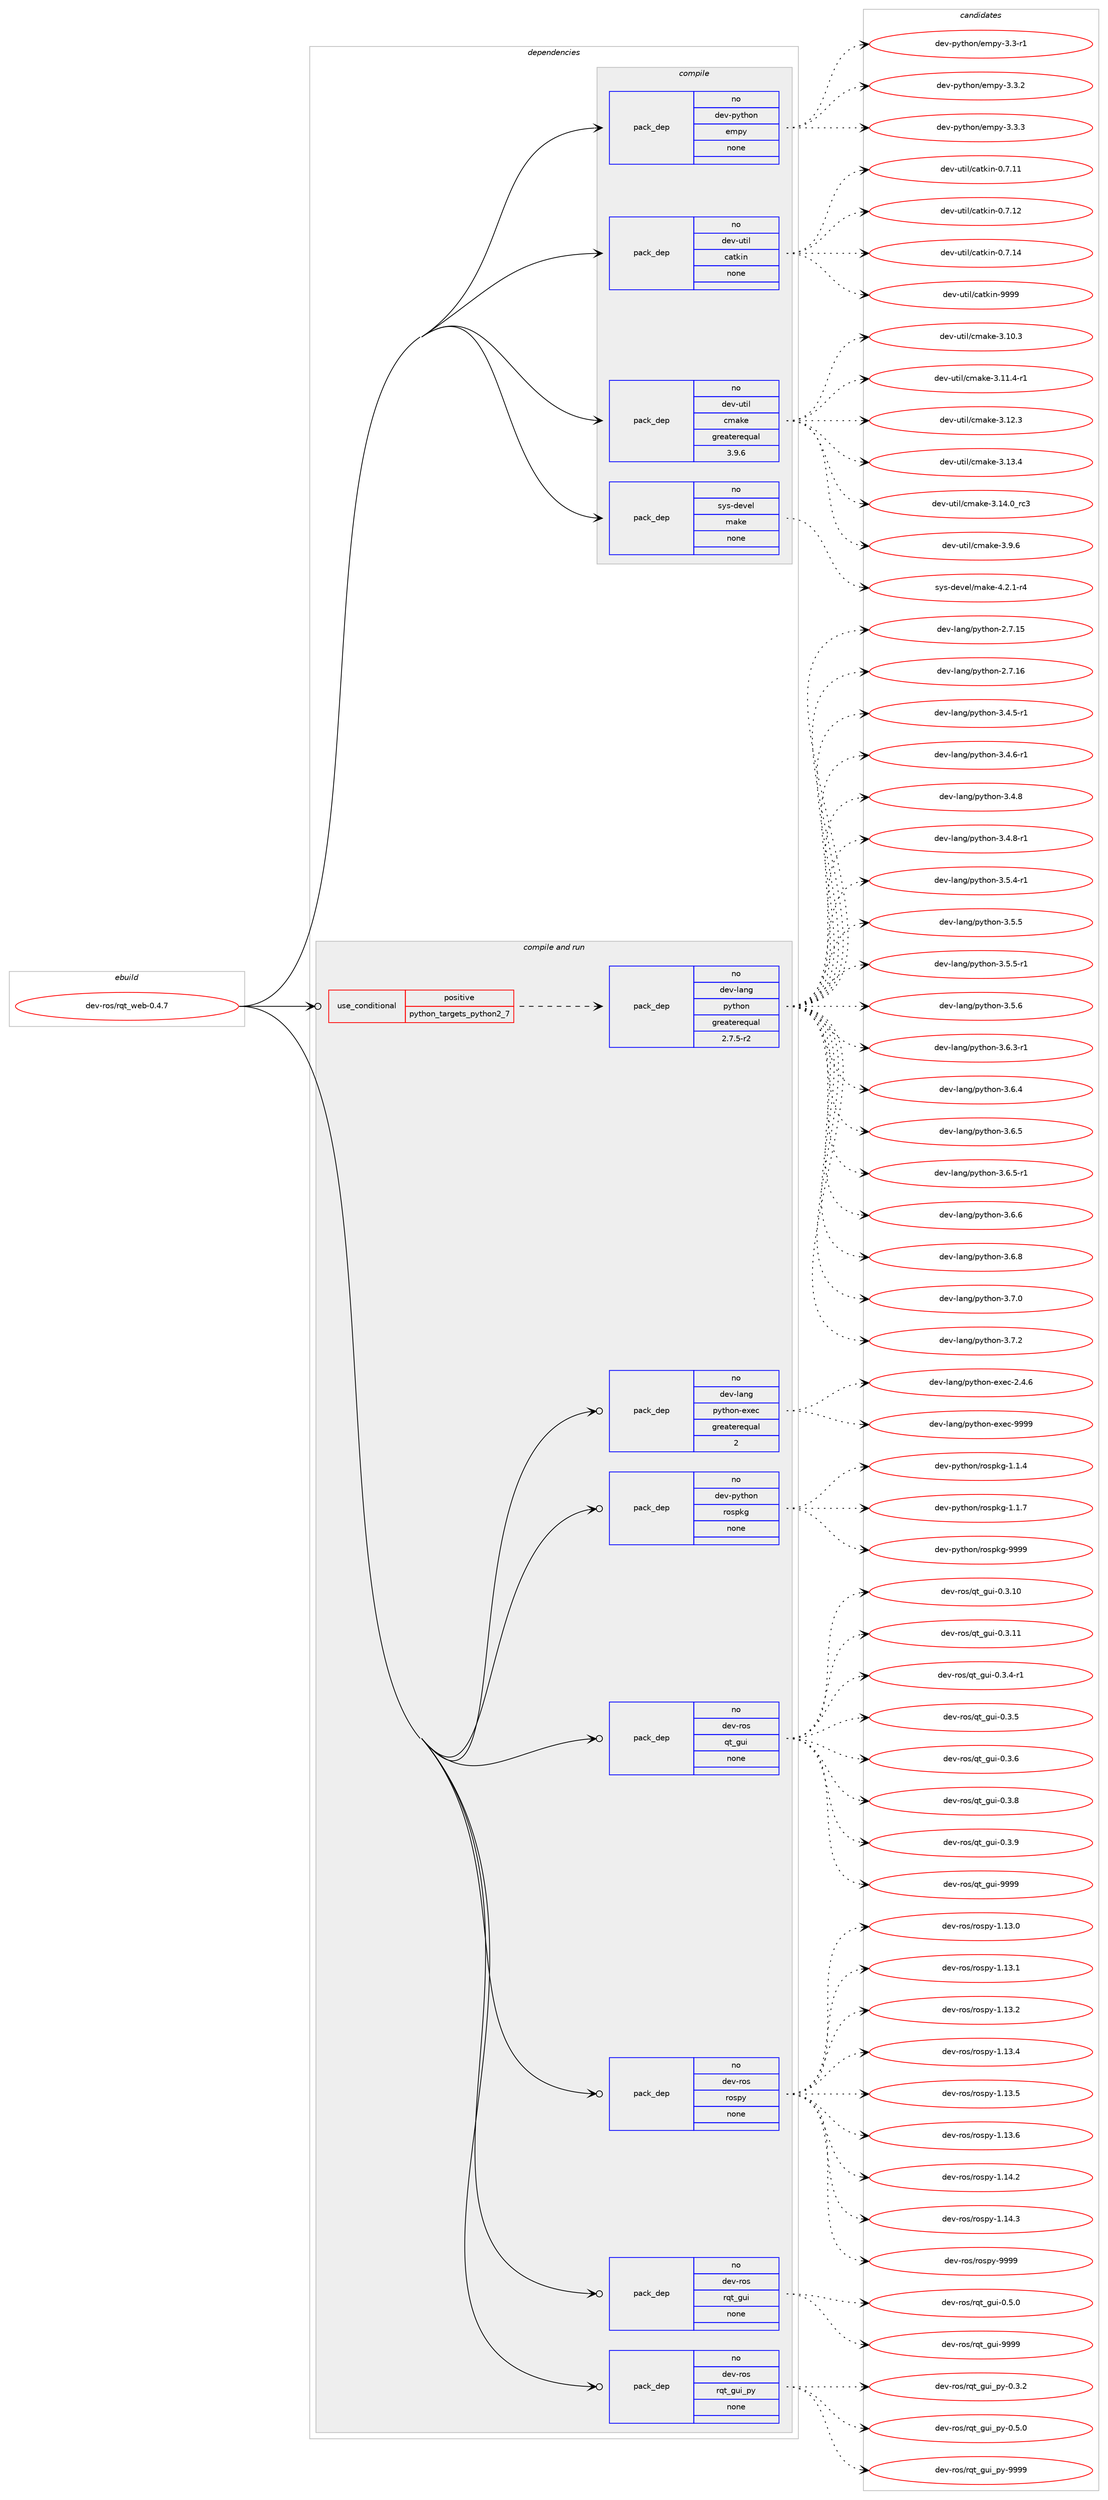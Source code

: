 digraph prolog {

# *************
# Graph options
# *************

newrank=true;
concentrate=true;
compound=true;
graph [rankdir=LR,fontname=Helvetica,fontsize=10,ranksep=1.5];#, ranksep=2.5, nodesep=0.2];
edge  [arrowhead=vee];
node  [fontname=Helvetica,fontsize=10];

# **********
# The ebuild
# **********

subgraph cluster_leftcol {
color=gray;
rank=same;
label=<<i>ebuild</i>>;
id [label="dev-ros/rqt_web-0.4.7", color=red, width=4, href="../dev-ros/rqt_web-0.4.7.svg"];
}

# ****************
# The dependencies
# ****************

subgraph cluster_midcol {
color=gray;
label=<<i>dependencies</i>>;
subgraph cluster_compile {
fillcolor="#eeeeee";
style=filled;
label=<<i>compile</i>>;
subgraph pack1056413 {
dependency1470377 [label=<<TABLE BORDER="0" CELLBORDER="1" CELLSPACING="0" CELLPADDING="4" WIDTH="220"><TR><TD ROWSPAN="6" CELLPADDING="30">pack_dep</TD></TR><TR><TD WIDTH="110">no</TD></TR><TR><TD>dev-python</TD></TR><TR><TD>empy</TD></TR><TR><TD>none</TD></TR><TR><TD></TD></TR></TABLE>>, shape=none, color=blue];
}
id:e -> dependency1470377:w [weight=20,style="solid",arrowhead="vee"];
subgraph pack1056414 {
dependency1470378 [label=<<TABLE BORDER="0" CELLBORDER="1" CELLSPACING="0" CELLPADDING="4" WIDTH="220"><TR><TD ROWSPAN="6" CELLPADDING="30">pack_dep</TD></TR><TR><TD WIDTH="110">no</TD></TR><TR><TD>dev-util</TD></TR><TR><TD>catkin</TD></TR><TR><TD>none</TD></TR><TR><TD></TD></TR></TABLE>>, shape=none, color=blue];
}
id:e -> dependency1470378:w [weight=20,style="solid",arrowhead="vee"];
subgraph pack1056415 {
dependency1470379 [label=<<TABLE BORDER="0" CELLBORDER="1" CELLSPACING="0" CELLPADDING="4" WIDTH="220"><TR><TD ROWSPAN="6" CELLPADDING="30">pack_dep</TD></TR><TR><TD WIDTH="110">no</TD></TR><TR><TD>dev-util</TD></TR><TR><TD>cmake</TD></TR><TR><TD>greaterequal</TD></TR><TR><TD>3.9.6</TD></TR></TABLE>>, shape=none, color=blue];
}
id:e -> dependency1470379:w [weight=20,style="solid",arrowhead="vee"];
subgraph pack1056416 {
dependency1470380 [label=<<TABLE BORDER="0" CELLBORDER="1" CELLSPACING="0" CELLPADDING="4" WIDTH="220"><TR><TD ROWSPAN="6" CELLPADDING="30">pack_dep</TD></TR><TR><TD WIDTH="110">no</TD></TR><TR><TD>sys-devel</TD></TR><TR><TD>make</TD></TR><TR><TD>none</TD></TR><TR><TD></TD></TR></TABLE>>, shape=none, color=blue];
}
id:e -> dependency1470380:w [weight=20,style="solid",arrowhead="vee"];
}
subgraph cluster_compileandrun {
fillcolor="#eeeeee";
style=filled;
label=<<i>compile and run</i>>;
subgraph cond390574 {
dependency1470381 [label=<<TABLE BORDER="0" CELLBORDER="1" CELLSPACING="0" CELLPADDING="4"><TR><TD ROWSPAN="3" CELLPADDING="10">use_conditional</TD></TR><TR><TD>positive</TD></TR><TR><TD>python_targets_python2_7</TD></TR></TABLE>>, shape=none, color=red];
subgraph pack1056417 {
dependency1470382 [label=<<TABLE BORDER="0" CELLBORDER="1" CELLSPACING="0" CELLPADDING="4" WIDTH="220"><TR><TD ROWSPAN="6" CELLPADDING="30">pack_dep</TD></TR><TR><TD WIDTH="110">no</TD></TR><TR><TD>dev-lang</TD></TR><TR><TD>python</TD></TR><TR><TD>greaterequal</TD></TR><TR><TD>2.7.5-r2</TD></TR></TABLE>>, shape=none, color=blue];
}
dependency1470381:e -> dependency1470382:w [weight=20,style="dashed",arrowhead="vee"];
}
id:e -> dependency1470381:w [weight=20,style="solid",arrowhead="odotvee"];
subgraph pack1056418 {
dependency1470383 [label=<<TABLE BORDER="0" CELLBORDER="1" CELLSPACING="0" CELLPADDING="4" WIDTH="220"><TR><TD ROWSPAN="6" CELLPADDING="30">pack_dep</TD></TR><TR><TD WIDTH="110">no</TD></TR><TR><TD>dev-lang</TD></TR><TR><TD>python-exec</TD></TR><TR><TD>greaterequal</TD></TR><TR><TD>2</TD></TR></TABLE>>, shape=none, color=blue];
}
id:e -> dependency1470383:w [weight=20,style="solid",arrowhead="odotvee"];
subgraph pack1056419 {
dependency1470384 [label=<<TABLE BORDER="0" CELLBORDER="1" CELLSPACING="0" CELLPADDING="4" WIDTH="220"><TR><TD ROWSPAN="6" CELLPADDING="30">pack_dep</TD></TR><TR><TD WIDTH="110">no</TD></TR><TR><TD>dev-python</TD></TR><TR><TD>rospkg</TD></TR><TR><TD>none</TD></TR><TR><TD></TD></TR></TABLE>>, shape=none, color=blue];
}
id:e -> dependency1470384:w [weight=20,style="solid",arrowhead="odotvee"];
subgraph pack1056420 {
dependency1470385 [label=<<TABLE BORDER="0" CELLBORDER="1" CELLSPACING="0" CELLPADDING="4" WIDTH="220"><TR><TD ROWSPAN="6" CELLPADDING="30">pack_dep</TD></TR><TR><TD WIDTH="110">no</TD></TR><TR><TD>dev-ros</TD></TR><TR><TD>qt_gui</TD></TR><TR><TD>none</TD></TR><TR><TD></TD></TR></TABLE>>, shape=none, color=blue];
}
id:e -> dependency1470385:w [weight=20,style="solid",arrowhead="odotvee"];
subgraph pack1056421 {
dependency1470386 [label=<<TABLE BORDER="0" CELLBORDER="1" CELLSPACING="0" CELLPADDING="4" WIDTH="220"><TR><TD ROWSPAN="6" CELLPADDING="30">pack_dep</TD></TR><TR><TD WIDTH="110">no</TD></TR><TR><TD>dev-ros</TD></TR><TR><TD>rospy</TD></TR><TR><TD>none</TD></TR><TR><TD></TD></TR></TABLE>>, shape=none, color=blue];
}
id:e -> dependency1470386:w [weight=20,style="solid",arrowhead="odotvee"];
subgraph pack1056422 {
dependency1470387 [label=<<TABLE BORDER="0" CELLBORDER="1" CELLSPACING="0" CELLPADDING="4" WIDTH="220"><TR><TD ROWSPAN="6" CELLPADDING="30">pack_dep</TD></TR><TR><TD WIDTH="110">no</TD></TR><TR><TD>dev-ros</TD></TR><TR><TD>rqt_gui</TD></TR><TR><TD>none</TD></TR><TR><TD></TD></TR></TABLE>>, shape=none, color=blue];
}
id:e -> dependency1470387:w [weight=20,style="solid",arrowhead="odotvee"];
subgraph pack1056423 {
dependency1470388 [label=<<TABLE BORDER="0" CELLBORDER="1" CELLSPACING="0" CELLPADDING="4" WIDTH="220"><TR><TD ROWSPAN="6" CELLPADDING="30">pack_dep</TD></TR><TR><TD WIDTH="110">no</TD></TR><TR><TD>dev-ros</TD></TR><TR><TD>rqt_gui_py</TD></TR><TR><TD>none</TD></TR><TR><TD></TD></TR></TABLE>>, shape=none, color=blue];
}
id:e -> dependency1470388:w [weight=20,style="solid",arrowhead="odotvee"];
}
subgraph cluster_run {
fillcolor="#eeeeee";
style=filled;
label=<<i>run</i>>;
}
}

# **************
# The candidates
# **************

subgraph cluster_choices {
rank=same;
color=gray;
label=<<i>candidates</i>>;

subgraph choice1056413 {
color=black;
nodesep=1;
choice1001011184511212111610411111047101109112121455146514511449 [label="dev-python/empy-3.3-r1", color=red, width=4,href="../dev-python/empy-3.3-r1.svg"];
choice1001011184511212111610411111047101109112121455146514650 [label="dev-python/empy-3.3.2", color=red, width=4,href="../dev-python/empy-3.3.2.svg"];
choice1001011184511212111610411111047101109112121455146514651 [label="dev-python/empy-3.3.3", color=red, width=4,href="../dev-python/empy-3.3.3.svg"];
dependency1470377:e -> choice1001011184511212111610411111047101109112121455146514511449:w [style=dotted,weight="100"];
dependency1470377:e -> choice1001011184511212111610411111047101109112121455146514650:w [style=dotted,weight="100"];
dependency1470377:e -> choice1001011184511212111610411111047101109112121455146514651:w [style=dotted,weight="100"];
}
subgraph choice1056414 {
color=black;
nodesep=1;
choice1001011184511711610510847999711610710511045484655464949 [label="dev-util/catkin-0.7.11", color=red, width=4,href="../dev-util/catkin-0.7.11.svg"];
choice1001011184511711610510847999711610710511045484655464950 [label="dev-util/catkin-0.7.12", color=red, width=4,href="../dev-util/catkin-0.7.12.svg"];
choice1001011184511711610510847999711610710511045484655464952 [label="dev-util/catkin-0.7.14", color=red, width=4,href="../dev-util/catkin-0.7.14.svg"];
choice100101118451171161051084799971161071051104557575757 [label="dev-util/catkin-9999", color=red, width=4,href="../dev-util/catkin-9999.svg"];
dependency1470378:e -> choice1001011184511711610510847999711610710511045484655464949:w [style=dotted,weight="100"];
dependency1470378:e -> choice1001011184511711610510847999711610710511045484655464950:w [style=dotted,weight="100"];
dependency1470378:e -> choice1001011184511711610510847999711610710511045484655464952:w [style=dotted,weight="100"];
dependency1470378:e -> choice100101118451171161051084799971161071051104557575757:w [style=dotted,weight="100"];
}
subgraph choice1056415 {
color=black;
nodesep=1;
choice1001011184511711610510847991099710710145514649484651 [label="dev-util/cmake-3.10.3", color=red, width=4,href="../dev-util/cmake-3.10.3.svg"];
choice10010111845117116105108479910997107101455146494946524511449 [label="dev-util/cmake-3.11.4-r1", color=red, width=4,href="../dev-util/cmake-3.11.4-r1.svg"];
choice1001011184511711610510847991099710710145514649504651 [label="dev-util/cmake-3.12.3", color=red, width=4,href="../dev-util/cmake-3.12.3.svg"];
choice1001011184511711610510847991099710710145514649514652 [label="dev-util/cmake-3.13.4", color=red, width=4,href="../dev-util/cmake-3.13.4.svg"];
choice1001011184511711610510847991099710710145514649524648951149951 [label="dev-util/cmake-3.14.0_rc3", color=red, width=4,href="../dev-util/cmake-3.14.0_rc3.svg"];
choice10010111845117116105108479910997107101455146574654 [label="dev-util/cmake-3.9.6", color=red, width=4,href="../dev-util/cmake-3.9.6.svg"];
dependency1470379:e -> choice1001011184511711610510847991099710710145514649484651:w [style=dotted,weight="100"];
dependency1470379:e -> choice10010111845117116105108479910997107101455146494946524511449:w [style=dotted,weight="100"];
dependency1470379:e -> choice1001011184511711610510847991099710710145514649504651:w [style=dotted,weight="100"];
dependency1470379:e -> choice1001011184511711610510847991099710710145514649514652:w [style=dotted,weight="100"];
dependency1470379:e -> choice1001011184511711610510847991099710710145514649524648951149951:w [style=dotted,weight="100"];
dependency1470379:e -> choice10010111845117116105108479910997107101455146574654:w [style=dotted,weight="100"];
}
subgraph choice1056416 {
color=black;
nodesep=1;
choice1151211154510010111810110847109971071014552465046494511452 [label="sys-devel/make-4.2.1-r4", color=red, width=4,href="../sys-devel/make-4.2.1-r4.svg"];
dependency1470380:e -> choice1151211154510010111810110847109971071014552465046494511452:w [style=dotted,weight="100"];
}
subgraph choice1056417 {
color=black;
nodesep=1;
choice10010111845108971101034711212111610411111045504655464953 [label="dev-lang/python-2.7.15", color=red, width=4,href="../dev-lang/python-2.7.15.svg"];
choice10010111845108971101034711212111610411111045504655464954 [label="dev-lang/python-2.7.16", color=red, width=4,href="../dev-lang/python-2.7.16.svg"];
choice1001011184510897110103471121211161041111104551465246534511449 [label="dev-lang/python-3.4.5-r1", color=red, width=4,href="../dev-lang/python-3.4.5-r1.svg"];
choice1001011184510897110103471121211161041111104551465246544511449 [label="dev-lang/python-3.4.6-r1", color=red, width=4,href="../dev-lang/python-3.4.6-r1.svg"];
choice100101118451089711010347112121116104111110455146524656 [label="dev-lang/python-3.4.8", color=red, width=4,href="../dev-lang/python-3.4.8.svg"];
choice1001011184510897110103471121211161041111104551465246564511449 [label="dev-lang/python-3.4.8-r1", color=red, width=4,href="../dev-lang/python-3.4.8-r1.svg"];
choice1001011184510897110103471121211161041111104551465346524511449 [label="dev-lang/python-3.5.4-r1", color=red, width=4,href="../dev-lang/python-3.5.4-r1.svg"];
choice100101118451089711010347112121116104111110455146534653 [label="dev-lang/python-3.5.5", color=red, width=4,href="../dev-lang/python-3.5.5.svg"];
choice1001011184510897110103471121211161041111104551465346534511449 [label="dev-lang/python-3.5.5-r1", color=red, width=4,href="../dev-lang/python-3.5.5-r1.svg"];
choice100101118451089711010347112121116104111110455146534654 [label="dev-lang/python-3.5.6", color=red, width=4,href="../dev-lang/python-3.5.6.svg"];
choice1001011184510897110103471121211161041111104551465446514511449 [label="dev-lang/python-3.6.3-r1", color=red, width=4,href="../dev-lang/python-3.6.3-r1.svg"];
choice100101118451089711010347112121116104111110455146544652 [label="dev-lang/python-3.6.4", color=red, width=4,href="../dev-lang/python-3.6.4.svg"];
choice100101118451089711010347112121116104111110455146544653 [label="dev-lang/python-3.6.5", color=red, width=4,href="../dev-lang/python-3.6.5.svg"];
choice1001011184510897110103471121211161041111104551465446534511449 [label="dev-lang/python-3.6.5-r1", color=red, width=4,href="../dev-lang/python-3.6.5-r1.svg"];
choice100101118451089711010347112121116104111110455146544654 [label="dev-lang/python-3.6.6", color=red, width=4,href="../dev-lang/python-3.6.6.svg"];
choice100101118451089711010347112121116104111110455146544656 [label="dev-lang/python-3.6.8", color=red, width=4,href="../dev-lang/python-3.6.8.svg"];
choice100101118451089711010347112121116104111110455146554648 [label="dev-lang/python-3.7.0", color=red, width=4,href="../dev-lang/python-3.7.0.svg"];
choice100101118451089711010347112121116104111110455146554650 [label="dev-lang/python-3.7.2", color=red, width=4,href="../dev-lang/python-3.7.2.svg"];
dependency1470382:e -> choice10010111845108971101034711212111610411111045504655464953:w [style=dotted,weight="100"];
dependency1470382:e -> choice10010111845108971101034711212111610411111045504655464954:w [style=dotted,weight="100"];
dependency1470382:e -> choice1001011184510897110103471121211161041111104551465246534511449:w [style=dotted,weight="100"];
dependency1470382:e -> choice1001011184510897110103471121211161041111104551465246544511449:w [style=dotted,weight="100"];
dependency1470382:e -> choice100101118451089711010347112121116104111110455146524656:w [style=dotted,weight="100"];
dependency1470382:e -> choice1001011184510897110103471121211161041111104551465246564511449:w [style=dotted,weight="100"];
dependency1470382:e -> choice1001011184510897110103471121211161041111104551465346524511449:w [style=dotted,weight="100"];
dependency1470382:e -> choice100101118451089711010347112121116104111110455146534653:w [style=dotted,weight="100"];
dependency1470382:e -> choice1001011184510897110103471121211161041111104551465346534511449:w [style=dotted,weight="100"];
dependency1470382:e -> choice100101118451089711010347112121116104111110455146534654:w [style=dotted,weight="100"];
dependency1470382:e -> choice1001011184510897110103471121211161041111104551465446514511449:w [style=dotted,weight="100"];
dependency1470382:e -> choice100101118451089711010347112121116104111110455146544652:w [style=dotted,weight="100"];
dependency1470382:e -> choice100101118451089711010347112121116104111110455146544653:w [style=dotted,weight="100"];
dependency1470382:e -> choice1001011184510897110103471121211161041111104551465446534511449:w [style=dotted,weight="100"];
dependency1470382:e -> choice100101118451089711010347112121116104111110455146544654:w [style=dotted,weight="100"];
dependency1470382:e -> choice100101118451089711010347112121116104111110455146544656:w [style=dotted,weight="100"];
dependency1470382:e -> choice100101118451089711010347112121116104111110455146554648:w [style=dotted,weight="100"];
dependency1470382:e -> choice100101118451089711010347112121116104111110455146554650:w [style=dotted,weight="100"];
}
subgraph choice1056418 {
color=black;
nodesep=1;
choice1001011184510897110103471121211161041111104510112010199455046524654 [label="dev-lang/python-exec-2.4.6", color=red, width=4,href="../dev-lang/python-exec-2.4.6.svg"];
choice10010111845108971101034711212111610411111045101120101994557575757 [label="dev-lang/python-exec-9999", color=red, width=4,href="../dev-lang/python-exec-9999.svg"];
dependency1470383:e -> choice1001011184510897110103471121211161041111104510112010199455046524654:w [style=dotted,weight="100"];
dependency1470383:e -> choice10010111845108971101034711212111610411111045101120101994557575757:w [style=dotted,weight="100"];
}
subgraph choice1056419 {
color=black;
nodesep=1;
choice1001011184511212111610411111047114111115112107103454946494652 [label="dev-python/rospkg-1.1.4", color=red, width=4,href="../dev-python/rospkg-1.1.4.svg"];
choice1001011184511212111610411111047114111115112107103454946494655 [label="dev-python/rospkg-1.1.7", color=red, width=4,href="../dev-python/rospkg-1.1.7.svg"];
choice10010111845112121116104111110471141111151121071034557575757 [label="dev-python/rospkg-9999", color=red, width=4,href="../dev-python/rospkg-9999.svg"];
dependency1470384:e -> choice1001011184511212111610411111047114111115112107103454946494652:w [style=dotted,weight="100"];
dependency1470384:e -> choice1001011184511212111610411111047114111115112107103454946494655:w [style=dotted,weight="100"];
dependency1470384:e -> choice10010111845112121116104111110471141111151121071034557575757:w [style=dotted,weight="100"];
}
subgraph choice1056420 {
color=black;
nodesep=1;
choice10010111845114111115471131169510311710545484651464948 [label="dev-ros/qt_gui-0.3.10", color=red, width=4,href="../dev-ros/qt_gui-0.3.10.svg"];
choice10010111845114111115471131169510311710545484651464949 [label="dev-ros/qt_gui-0.3.11", color=red, width=4,href="../dev-ros/qt_gui-0.3.11.svg"];
choice1001011184511411111547113116951031171054548465146524511449 [label="dev-ros/qt_gui-0.3.4-r1", color=red, width=4,href="../dev-ros/qt_gui-0.3.4-r1.svg"];
choice100101118451141111154711311695103117105454846514653 [label="dev-ros/qt_gui-0.3.5", color=red, width=4,href="../dev-ros/qt_gui-0.3.5.svg"];
choice100101118451141111154711311695103117105454846514654 [label="dev-ros/qt_gui-0.3.6", color=red, width=4,href="../dev-ros/qt_gui-0.3.6.svg"];
choice100101118451141111154711311695103117105454846514656 [label="dev-ros/qt_gui-0.3.8", color=red, width=4,href="../dev-ros/qt_gui-0.3.8.svg"];
choice100101118451141111154711311695103117105454846514657 [label="dev-ros/qt_gui-0.3.9", color=red, width=4,href="../dev-ros/qt_gui-0.3.9.svg"];
choice1001011184511411111547113116951031171054557575757 [label="dev-ros/qt_gui-9999", color=red, width=4,href="../dev-ros/qt_gui-9999.svg"];
dependency1470385:e -> choice10010111845114111115471131169510311710545484651464948:w [style=dotted,weight="100"];
dependency1470385:e -> choice10010111845114111115471131169510311710545484651464949:w [style=dotted,weight="100"];
dependency1470385:e -> choice1001011184511411111547113116951031171054548465146524511449:w [style=dotted,weight="100"];
dependency1470385:e -> choice100101118451141111154711311695103117105454846514653:w [style=dotted,weight="100"];
dependency1470385:e -> choice100101118451141111154711311695103117105454846514654:w [style=dotted,weight="100"];
dependency1470385:e -> choice100101118451141111154711311695103117105454846514656:w [style=dotted,weight="100"];
dependency1470385:e -> choice100101118451141111154711311695103117105454846514657:w [style=dotted,weight="100"];
dependency1470385:e -> choice1001011184511411111547113116951031171054557575757:w [style=dotted,weight="100"];
}
subgraph choice1056421 {
color=black;
nodesep=1;
choice100101118451141111154711411111511212145494649514648 [label="dev-ros/rospy-1.13.0", color=red, width=4,href="../dev-ros/rospy-1.13.0.svg"];
choice100101118451141111154711411111511212145494649514649 [label="dev-ros/rospy-1.13.1", color=red, width=4,href="../dev-ros/rospy-1.13.1.svg"];
choice100101118451141111154711411111511212145494649514650 [label="dev-ros/rospy-1.13.2", color=red, width=4,href="../dev-ros/rospy-1.13.2.svg"];
choice100101118451141111154711411111511212145494649514652 [label="dev-ros/rospy-1.13.4", color=red, width=4,href="../dev-ros/rospy-1.13.4.svg"];
choice100101118451141111154711411111511212145494649514653 [label="dev-ros/rospy-1.13.5", color=red, width=4,href="../dev-ros/rospy-1.13.5.svg"];
choice100101118451141111154711411111511212145494649514654 [label="dev-ros/rospy-1.13.6", color=red, width=4,href="../dev-ros/rospy-1.13.6.svg"];
choice100101118451141111154711411111511212145494649524650 [label="dev-ros/rospy-1.14.2", color=red, width=4,href="../dev-ros/rospy-1.14.2.svg"];
choice100101118451141111154711411111511212145494649524651 [label="dev-ros/rospy-1.14.3", color=red, width=4,href="../dev-ros/rospy-1.14.3.svg"];
choice10010111845114111115471141111151121214557575757 [label="dev-ros/rospy-9999", color=red, width=4,href="../dev-ros/rospy-9999.svg"];
dependency1470386:e -> choice100101118451141111154711411111511212145494649514648:w [style=dotted,weight="100"];
dependency1470386:e -> choice100101118451141111154711411111511212145494649514649:w [style=dotted,weight="100"];
dependency1470386:e -> choice100101118451141111154711411111511212145494649514650:w [style=dotted,weight="100"];
dependency1470386:e -> choice100101118451141111154711411111511212145494649514652:w [style=dotted,weight="100"];
dependency1470386:e -> choice100101118451141111154711411111511212145494649514653:w [style=dotted,weight="100"];
dependency1470386:e -> choice100101118451141111154711411111511212145494649514654:w [style=dotted,weight="100"];
dependency1470386:e -> choice100101118451141111154711411111511212145494649524650:w [style=dotted,weight="100"];
dependency1470386:e -> choice100101118451141111154711411111511212145494649524651:w [style=dotted,weight="100"];
dependency1470386:e -> choice10010111845114111115471141111151121214557575757:w [style=dotted,weight="100"];
}
subgraph choice1056422 {
color=black;
nodesep=1;
choice100101118451141111154711411311695103117105454846534648 [label="dev-ros/rqt_gui-0.5.0", color=red, width=4,href="../dev-ros/rqt_gui-0.5.0.svg"];
choice1001011184511411111547114113116951031171054557575757 [label="dev-ros/rqt_gui-9999", color=red, width=4,href="../dev-ros/rqt_gui-9999.svg"];
dependency1470387:e -> choice100101118451141111154711411311695103117105454846534648:w [style=dotted,weight="100"];
dependency1470387:e -> choice1001011184511411111547114113116951031171054557575757:w [style=dotted,weight="100"];
}
subgraph choice1056423 {
color=black;
nodesep=1;
choice10010111845114111115471141131169510311710595112121454846514650 [label="dev-ros/rqt_gui_py-0.3.2", color=red, width=4,href="../dev-ros/rqt_gui_py-0.3.2.svg"];
choice10010111845114111115471141131169510311710595112121454846534648 [label="dev-ros/rqt_gui_py-0.5.0", color=red, width=4,href="../dev-ros/rqt_gui_py-0.5.0.svg"];
choice100101118451141111154711411311695103117105951121214557575757 [label="dev-ros/rqt_gui_py-9999", color=red, width=4,href="../dev-ros/rqt_gui_py-9999.svg"];
dependency1470388:e -> choice10010111845114111115471141131169510311710595112121454846514650:w [style=dotted,weight="100"];
dependency1470388:e -> choice10010111845114111115471141131169510311710595112121454846534648:w [style=dotted,weight="100"];
dependency1470388:e -> choice100101118451141111154711411311695103117105951121214557575757:w [style=dotted,weight="100"];
}
}

}
